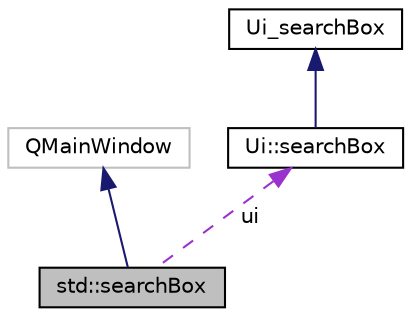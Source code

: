 digraph "std::searchBox"
{
  edge [fontname="Helvetica",fontsize="10",labelfontname="Helvetica",labelfontsize="10"];
  node [fontname="Helvetica",fontsize="10",shape=record];
  Node2 [label="std::searchBox",height=0.2,width=0.4,color="black", fillcolor="grey75", style="filled", fontcolor="black"];
  Node3 -> Node2 [dir="back",color="midnightblue",fontsize="10",style="solid"];
  Node3 [label="QMainWindow",height=0.2,width=0.4,color="grey75", fillcolor="white", style="filled"];
  Node4 -> Node2 [dir="back",color="darkorchid3",fontsize="10",style="dashed",label=" ui" ];
  Node4 [label="Ui::searchBox",height=0.2,width=0.4,color="black", fillcolor="white", style="filled",URL="$classUi_1_1searchBox.html"];
  Node5 -> Node4 [dir="back",color="midnightblue",fontsize="10",style="solid"];
  Node5 [label="Ui_searchBox",height=0.2,width=0.4,color="black", fillcolor="white", style="filled",URL="$classUi__searchBox.html"];
}
